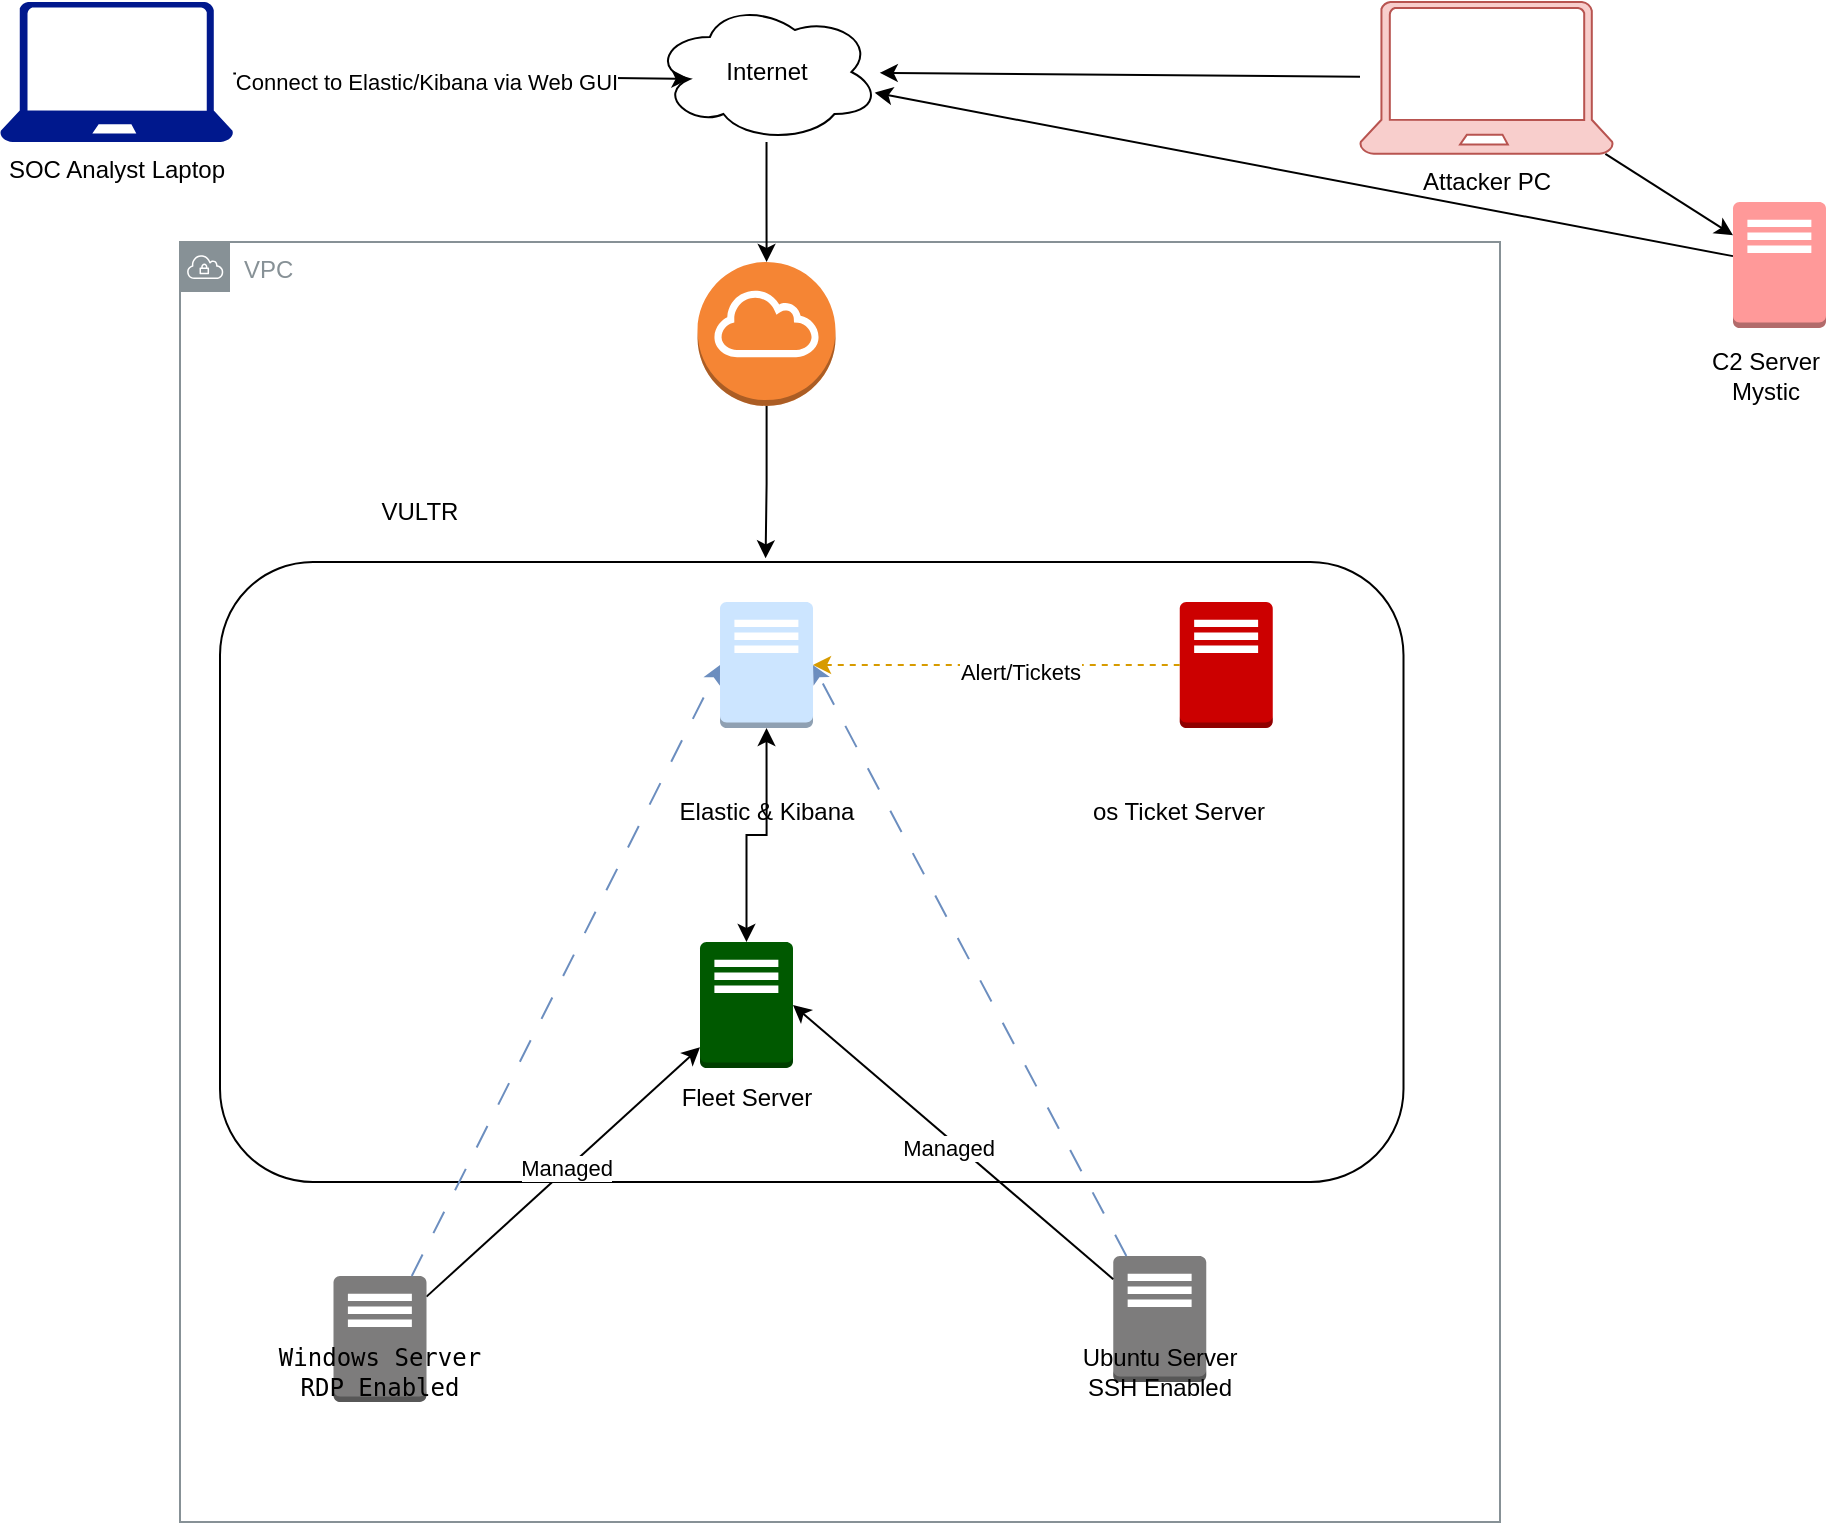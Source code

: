 <mxfile version="24.7.12">
  <diagram name="Page-1" id="W4YvApNCXR5A6FudypIm">
    <mxGraphModel dx="2492" dy="2064" grid="1" gridSize="10" guides="1" tooltips="1" connect="1" arrows="1" fold="1" page="1" pageScale="1" pageWidth="850" pageHeight="1100" math="0" shadow="0">
      <root>
        <mxCell id="0" />
        <mxCell id="1" parent="0" />
        <mxCell id="aNrNENJhGVUGavfEX417-25" value="VPC" style="sketch=0;outlineConnect=0;gradientColor=none;html=1;whiteSpace=wrap;fontSize=12;fontStyle=0;shape=mxgraph.aws4.group;grIcon=mxgraph.aws4.group_vpc;strokeColor=#879196;fillColor=none;verticalAlign=top;align=left;spacingLeft=30;fontColor=#879196;dashed=0;" parent="1" vertex="1">
          <mxGeometry y="90" width="660" height="640" as="geometry" />
        </mxCell>
        <mxCell id="aNrNENJhGVUGavfEX417-16" value="" style="rounded=1;whiteSpace=wrap;html=1;" parent="1" vertex="1">
          <mxGeometry x="20" y="250" width="591.75" height="310" as="geometry" />
        </mxCell>
        <mxCell id="aNrNENJhGVUGavfEX417-1" value="" style="outlineConnect=0;dashed=0;verticalLabelPosition=bottom;verticalAlign=top;align=center;html=1;shape=mxgraph.aws3.traditional_server;fillColor=#7D7C7C;gradientColor=none;" parent="1" vertex="1">
          <mxGeometry x="466.63" y="597" width="46.5" height="63" as="geometry" />
        </mxCell>
        <mxCell id="aNrNENJhGVUGavfEX417-2" value="" style="outlineConnect=0;dashed=0;verticalLabelPosition=bottom;verticalAlign=top;align=center;html=1;shape=mxgraph.aws3.traditional_server;fillColor=#005900;strokeColor=#005700;fontColor=#ffffff;" parent="1" vertex="1">
          <mxGeometry x="260" y="440" width="46.5" height="63" as="geometry" />
        </mxCell>
        <mxCell id="aNrNENJhGVUGavfEX417-3" value="" style="outlineConnect=0;dashed=0;verticalLabelPosition=bottom;verticalAlign=top;align=center;html=1;shape=mxgraph.aws3.traditional_server;fillColor=#CC0000;strokeColor=#6F0000;fontColor=#ffffff;" parent="1" vertex="1">
          <mxGeometry x="499.88" y="270" width="46.5" height="63" as="geometry" />
        </mxCell>
        <mxCell id="aNrNENJhGVUGavfEX417-35" style="rounded=0;orthogonalLoop=1;jettySize=auto;html=1;" parent="1" source="aNrNENJhGVUGavfEX417-4" target="aNrNENJhGVUGavfEX417-2" edge="1">
          <mxGeometry relative="1" as="geometry" />
        </mxCell>
        <mxCell id="aNrNENJhGVUGavfEX417-37" value="Managed" style="edgeLabel;html=1;align=center;verticalAlign=middle;resizable=0;points=[];" parent="aNrNENJhGVUGavfEX417-35" vertex="1" connectable="0">
          <mxGeometry x="0.019" y="1" relative="1" as="geometry">
            <mxPoint as="offset" />
          </mxGeometry>
        </mxCell>
        <mxCell id="aNrNENJhGVUGavfEX417-4" value="" style="outlineConnect=0;dashed=0;verticalLabelPosition=bottom;verticalAlign=top;align=center;html=1;shape=mxgraph.aws3.traditional_server;fillColor=#7D7C7C;gradientColor=none;" parent="1" vertex="1">
          <mxGeometry x="76.75" y="607" width="46.5" height="63" as="geometry" />
        </mxCell>
        <mxCell id="aNrNENJhGVUGavfEX417-5" value="" style="outlineConnect=0;dashed=0;verticalLabelPosition=bottom;verticalAlign=top;align=center;html=1;shape=mxgraph.aws3.traditional_server;fillColor=#cce5ff;strokeColor=#36393d;" parent="1" vertex="1">
          <mxGeometry x="270.01" y="270" width="46.5" height="63" as="geometry" />
        </mxCell>
        <mxCell id="LWK1aguUJlo9VhWStzpI-16" style="rounded=0;orthogonalLoop=1;jettySize=auto;html=1;" edge="1" parent="1" source="aNrNENJhGVUGavfEX417-6" target="LWK1aguUJlo9VhWStzpI-1">
          <mxGeometry relative="1" as="geometry" />
        </mxCell>
        <mxCell id="aNrNENJhGVUGavfEX417-6" value="" style="outlineConnect=0;dashed=0;verticalLabelPosition=bottom;verticalAlign=top;align=center;html=1;shape=mxgraph.aws3.traditional_server;fillColor=#FF9999;strokeColor=#A50040;fillStyle=auto;fontColor=#ffffff;" parent="1" vertex="1">
          <mxGeometry x="776.5" y="70" width="46.5" height="63" as="geometry" />
        </mxCell>
        <mxCell id="aNrNENJhGVUGavfEX417-17" value="VULTR" style="text;html=1;align=center;verticalAlign=middle;whiteSpace=wrap;rounded=0;" parent="1" vertex="1">
          <mxGeometry x="90" y="210" width="60" height="30" as="geometry" />
        </mxCell>
        <mxCell id="aNrNENJhGVUGavfEX417-18" value="Elastic &amp;amp; Kibana" style="text;html=1;align=center;verticalAlign=middle;whiteSpace=wrap;rounded=0;" parent="1" vertex="1">
          <mxGeometry x="244.88" y="360" width="96.75" height="30" as="geometry" />
        </mxCell>
        <mxCell id="aNrNENJhGVUGavfEX417-19" value="Ubuntu Server SSH Enabled" style="text;html=1;align=center;verticalAlign=middle;whiteSpace=wrap;rounded=0;" parent="1" vertex="1">
          <mxGeometry x="450" y="640" width="79.76" height="30" as="geometry" />
        </mxCell>
        <mxCell id="aNrNENJhGVUGavfEX417-20" value="&lt;pre&gt;Windows Server&lt;br&gt;RDP Enabled&lt;/pre&gt;" style="text;html=1;align=center;verticalAlign=middle;whiteSpace=wrap;rounded=0;" parent="1" vertex="1">
          <mxGeometry x="70" y="640" width="60" height="30" as="geometry" />
        </mxCell>
        <mxCell id="aNrNENJhGVUGavfEX417-21" value="Fleet Server" style="text;html=1;align=center;verticalAlign=middle;whiteSpace=wrap;rounded=0;" parent="1" vertex="1">
          <mxGeometry x="245" y="503" width="76.5" height="30" as="geometry" />
        </mxCell>
        <mxCell id="aNrNENJhGVUGavfEX417-22" value="os Ticket Server" style="text;html=1;align=center;verticalAlign=middle;whiteSpace=wrap;rounded=0;" parent="1" vertex="1">
          <mxGeometry x="453.13" y="360" width="93.25" height="30" as="geometry" />
        </mxCell>
        <mxCell id="aNrNENJhGVUGavfEX417-23" value="C2 Server Mystic" style="text;html=1;align=center;verticalAlign=middle;whiteSpace=wrap;rounded=0;" parent="1" vertex="1">
          <mxGeometry x="763" y="142" width="60" height="30" as="geometry" />
        </mxCell>
        <mxCell id="aNrNENJhGVUGavfEX417-27" style="edgeStyle=orthogonalEdgeStyle;rounded=0;orthogonalLoop=1;jettySize=auto;html=1;exitX=0.5;exitY=1;exitDx=0;exitDy=0;" parent="1" source="aNrNENJhGVUGavfEX417-19" target="aNrNENJhGVUGavfEX417-19" edge="1">
          <mxGeometry relative="1" as="geometry" />
        </mxCell>
        <mxCell id="aNrNENJhGVUGavfEX417-36" style="rounded=0;orthogonalLoop=1;jettySize=auto;html=1;entryX=1;entryY=0.5;entryDx=0;entryDy=0;entryPerimeter=0;" parent="1" source="aNrNENJhGVUGavfEX417-1" target="aNrNENJhGVUGavfEX417-2" edge="1">
          <mxGeometry relative="1" as="geometry" />
        </mxCell>
        <mxCell id="aNrNENJhGVUGavfEX417-38" value="Managed" style="edgeLabel;html=1;align=center;verticalAlign=middle;resizable=0;points=[];" parent="aNrNENJhGVUGavfEX417-36" vertex="1" connectable="0">
          <mxGeometry x="0.008" y="4" relative="1" as="geometry">
            <mxPoint as="offset" />
          </mxGeometry>
        </mxCell>
        <mxCell id="aNrNENJhGVUGavfEX417-39" style="edgeStyle=orthogonalEdgeStyle;rounded=0;orthogonalLoop=1;jettySize=auto;html=1;entryX=0.5;entryY=1;entryDx=0;entryDy=0;entryPerimeter=0;startArrow=classic;startFill=1;" parent="1" source="aNrNENJhGVUGavfEX417-2" target="aNrNENJhGVUGavfEX417-5" edge="1">
          <mxGeometry relative="1" as="geometry" />
        </mxCell>
        <mxCell id="LWK1aguUJlo9VhWStzpI-12" value="" style="edgeStyle=orthogonalEdgeStyle;rounded=0;orthogonalLoop=1;jettySize=auto;html=1;" edge="1" parent="1" source="LWK1aguUJlo9VhWStzpI-1" target="LWK1aguUJlo9VhWStzpI-4">
          <mxGeometry relative="1" as="geometry" />
        </mxCell>
        <mxCell id="LWK1aguUJlo9VhWStzpI-1" value="Internet" style="ellipse;shape=cloud;whiteSpace=wrap;html=1;" vertex="1" parent="1">
          <mxGeometry x="236.63" y="-30" width="113.26" height="70" as="geometry" />
        </mxCell>
        <mxCell id="LWK1aguUJlo9VhWStzpI-11" value="" style="edgeStyle=orthogonalEdgeStyle;rounded=0;orthogonalLoop=1;jettySize=auto;html=1;entryX=0.461;entryY=-0.006;entryDx=0;entryDy=0;entryPerimeter=0;" edge="1" parent="1" source="LWK1aguUJlo9VhWStzpI-4" target="aNrNENJhGVUGavfEX417-16">
          <mxGeometry relative="1" as="geometry">
            <mxPoint x="293" y="240" as="targetPoint" />
          </mxGeometry>
        </mxCell>
        <mxCell id="LWK1aguUJlo9VhWStzpI-4" value="" style="outlineConnect=0;dashed=0;verticalLabelPosition=bottom;verticalAlign=top;align=center;html=1;shape=mxgraph.aws3.internet_gateway;fillColor=#F58534;gradientColor=none;" vertex="1" parent="1">
          <mxGeometry x="258.76" y="100" width="69" height="72" as="geometry" />
        </mxCell>
        <mxCell id="LWK1aguUJlo9VhWStzpI-5" value="SOC Analyst Laptop" style="sketch=0;aspect=fixed;pointerEvents=1;shadow=0;dashed=0;html=1;strokeColor=none;labelPosition=center;verticalLabelPosition=bottom;verticalAlign=top;align=center;fillColor=#00188D;shape=mxgraph.azure.laptop" vertex="1" parent="1">
          <mxGeometry x="-90" y="-30" width="116.66" height="70" as="geometry" />
        </mxCell>
        <mxCell id="LWK1aguUJlo9VhWStzpI-15" style="rounded=0;orthogonalLoop=1;jettySize=auto;html=1;" edge="1" parent="1" source="LWK1aguUJlo9VhWStzpI-6" target="aNrNENJhGVUGavfEX417-6">
          <mxGeometry relative="1" as="geometry" />
        </mxCell>
        <mxCell id="LWK1aguUJlo9VhWStzpI-6" value="Attacker PC" style="sketch=0;aspect=fixed;pointerEvents=1;shadow=0;dashed=0;html=1;strokeColor=#b85450;labelPosition=center;verticalLabelPosition=bottom;verticalAlign=top;align=center;fillColor=#f8cecc;shape=mxgraph.azure.laptop" vertex="1" parent="1">
          <mxGeometry x="590" y="-30" width="126.5" height="75.9" as="geometry" />
        </mxCell>
        <mxCell id="LWK1aguUJlo9VhWStzpI-9" style="rounded=0;orthogonalLoop=1;jettySize=auto;html=1;entryX=0;entryY=0.5;entryDx=0;entryDy=0;entryPerimeter=0;dashed=1;dashPattern=12 12;fillColor=#dae8fc;strokeColor=#6c8ebf;" edge="1" parent="1" source="aNrNENJhGVUGavfEX417-4" target="aNrNENJhGVUGavfEX417-5">
          <mxGeometry relative="1" as="geometry" />
        </mxCell>
        <mxCell id="LWK1aguUJlo9VhWStzpI-10" style="rounded=0;orthogonalLoop=1;jettySize=auto;html=1;entryX=1;entryY=0.5;entryDx=0;entryDy=0;entryPerimeter=0;dashed=1;dashPattern=12 12;fillColor=#dae8fc;strokeColor=#6c8ebf;" edge="1" parent="1" source="aNrNENJhGVUGavfEX417-1" target="aNrNENJhGVUGavfEX417-5">
          <mxGeometry relative="1" as="geometry" />
        </mxCell>
        <mxCell id="LWK1aguUJlo9VhWStzpI-13" style="rounded=0;orthogonalLoop=1;jettySize=auto;html=1;" edge="1" parent="1" source="LWK1aguUJlo9VhWStzpI-6" target="LWK1aguUJlo9VhWStzpI-1">
          <mxGeometry relative="1" as="geometry" />
        </mxCell>
        <mxCell id="LWK1aguUJlo9VhWStzpI-14" style="rounded=0;orthogonalLoop=1;jettySize=auto;html=1;entryX=0.16;entryY=0.55;entryDx=0;entryDy=0;entryPerimeter=0;" edge="1" parent="1" source="LWK1aguUJlo9VhWStzpI-5" target="LWK1aguUJlo9VhWStzpI-1">
          <mxGeometry relative="1" as="geometry" />
        </mxCell>
        <mxCell id="LWK1aguUJlo9VhWStzpI-17" value="Connect to Elastic/Kibana via Web GUI" style="edgeLabel;html=1;align=center;verticalAlign=middle;resizable=0;points=[];" vertex="1" connectable="0" parent="LWK1aguUJlo9VhWStzpI-14">
          <mxGeometry x="-0.155" y="-3" relative="1" as="geometry">
            <mxPoint as="offset" />
          </mxGeometry>
        </mxCell>
        <mxCell id="LWK1aguUJlo9VhWStzpI-18" style="edgeStyle=orthogonalEdgeStyle;rounded=0;orthogonalLoop=1;jettySize=auto;html=1;entryX=1;entryY=0.5;entryDx=0;entryDy=0;entryPerimeter=0;dashed=1;fillColor=#ffe6cc;strokeColor=#d79b00;" edge="1" parent="1" source="aNrNENJhGVUGavfEX417-3" target="aNrNENJhGVUGavfEX417-5">
          <mxGeometry relative="1" as="geometry" />
        </mxCell>
        <mxCell id="LWK1aguUJlo9VhWStzpI-19" value="Alert/Tickets" style="edgeLabel;html=1;align=center;verticalAlign=middle;resizable=0;points=[];" vertex="1" connectable="0" parent="LWK1aguUJlo9VhWStzpI-18">
          <mxGeometry x="-0.129" y="3" relative="1" as="geometry">
            <mxPoint as="offset" />
          </mxGeometry>
        </mxCell>
      </root>
    </mxGraphModel>
  </diagram>
</mxfile>

